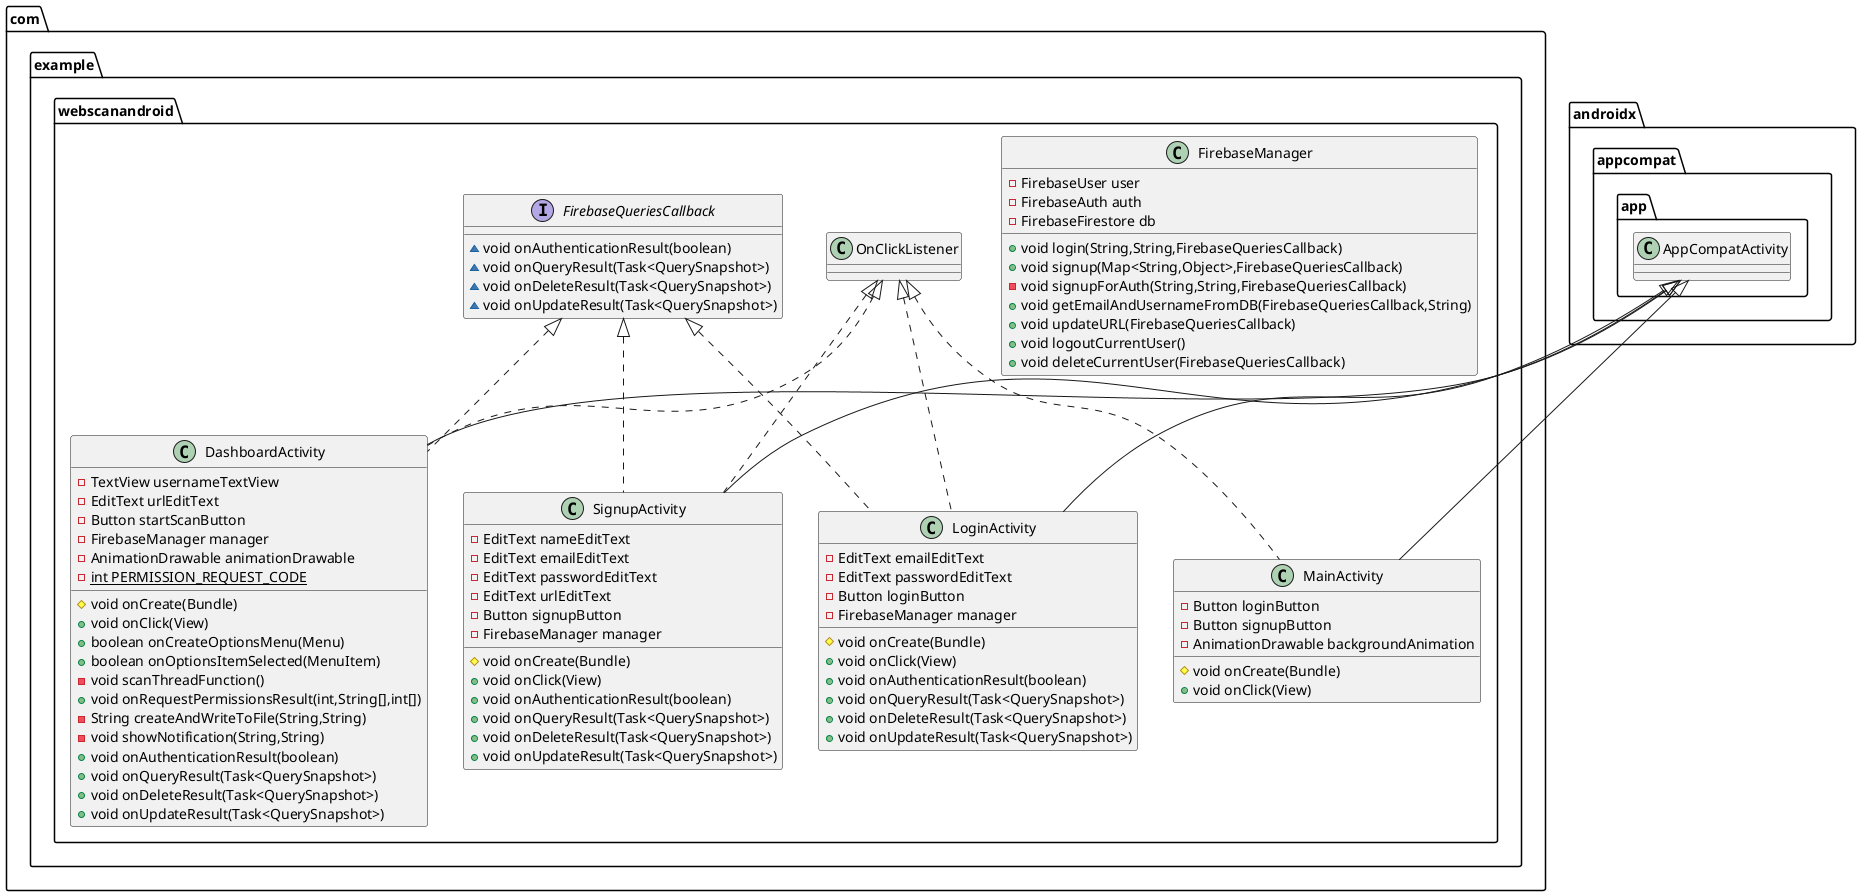 @startuml
class com.example.webscanandroid.FirebaseManager {
- FirebaseUser user
- FirebaseAuth auth
- FirebaseFirestore db
+ void login(String,String,FirebaseQueriesCallback)
+ void signup(Map<String,Object>,FirebaseQueriesCallback)
- void signupForAuth(String,String,FirebaseQueriesCallback)
+ void getEmailAndUsernameFromDB(FirebaseQueriesCallback,String)
+ void updateURL(FirebaseQueriesCallback)
+ void logoutCurrentUser()
+ void deleteCurrentUser(FirebaseQueriesCallback)
}
interface com.example.webscanandroid.FirebaseQueriesCallback {
~ void onAuthenticationResult(boolean)
~ void onQueryResult(Task<QuerySnapshot>)
~ void onDeleteResult(Task<QuerySnapshot>)
~ void onUpdateResult(Task<QuerySnapshot>)
}
class com.example.webscanandroid.MainActivity {
- Button loginButton
- Button signupButton
- AnimationDrawable backgroundAnimation
# void onCreate(Bundle)
+ void onClick(View)
}
class com.example.webscanandroid.DashboardActivity {
- TextView usernameTextView
- EditText urlEditText
- Button startScanButton
- FirebaseManager manager
- AnimationDrawable animationDrawable
- {static} int PERMISSION_REQUEST_CODE
# void onCreate(Bundle)
+ void onClick(View)
+ boolean onCreateOptionsMenu(Menu)
+ boolean onOptionsItemSelected(MenuItem)
- void scanThreadFunction()
+ void onRequestPermissionsResult(int,String[],int[])
- String createAndWriteToFile(String,String)
- void showNotification(String,String)
+ void onAuthenticationResult(boolean)
+ void onQueryResult(Task<QuerySnapshot>)
+ void onDeleteResult(Task<QuerySnapshot>)
+ void onUpdateResult(Task<QuerySnapshot>)
}
class com.example.webscanandroid.SignupActivity {
- EditText nameEditText
- EditText emailEditText
- EditText passwordEditText
- EditText urlEditText
- Button signupButton
- FirebaseManager manager
# void onCreate(Bundle)
+ void onClick(View)
+ void onAuthenticationResult(boolean)
+ void onQueryResult(Task<QuerySnapshot>)
+ void onDeleteResult(Task<QuerySnapshot>)
+ void onUpdateResult(Task<QuerySnapshot>)
}
class com.example.webscanandroid.LoginActivity {
- EditText emailEditText
- EditText passwordEditText
- Button loginButton
- FirebaseManager manager
# void onCreate(Bundle)
+ void onClick(View)
+ void onAuthenticationResult(boolean)
+ void onQueryResult(Task<QuerySnapshot>)
+ void onDeleteResult(Task<QuerySnapshot>)
+ void onUpdateResult(Task<QuerySnapshot>)
}


com.example.webscanandroid.OnClickListener <|.. com.example.webscanandroid.MainActivity
androidx.appcompat.app.AppCompatActivity <|-- com.example.webscanandroid.MainActivity
com.example.webscanandroid.OnClickListener <|.. com.example.webscanandroid.DashboardActivity
com.example.webscanandroid.FirebaseQueriesCallback <|.. com.example.webscanandroid.DashboardActivity
androidx.appcompat.app.AppCompatActivity <|-- com.example.webscanandroid.DashboardActivity
com.example.webscanandroid.OnClickListener <|.. com.example.webscanandroid.SignupActivity
com.example.webscanandroid.FirebaseQueriesCallback <|.. com.example.webscanandroid.SignupActivity
androidx.appcompat.app.AppCompatActivity <|-- com.example.webscanandroid.SignupActivity
com.example.webscanandroid.OnClickListener <|.. com.example.webscanandroid.LoginActivity
com.example.webscanandroid.FirebaseQueriesCallback <|.. com.example.webscanandroid.LoginActivity
androidx.appcompat.app.AppCompatActivity <|-- com.example.webscanandroid.LoginActivity
@enduml